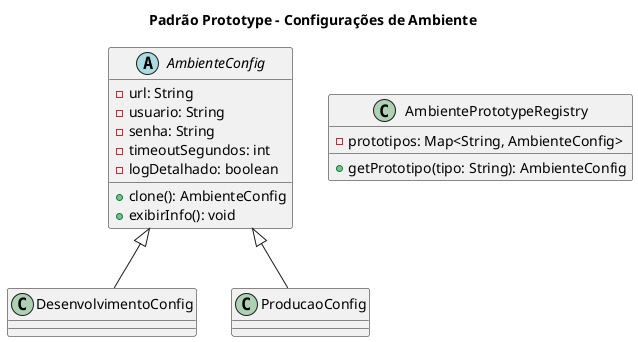 @startuml uml
skinparam style strict
title Padrão Prototype - Configurações de Ambiente

abstract class AmbienteConfig {
  - url: String
  - usuario: String
  - senha: String
  - timeoutSegundos: int
  - logDetalhado: boolean

  + clone(): AmbienteConfig
  + exibirInfo(): void
}

class DesenvolvimentoConfig
class ProducaoConfig

AmbienteConfig <|-- DesenvolvimentoConfig
AmbienteConfig <|-- ProducaoConfig

class AmbientePrototypeRegistry {
  - prototipos: Map<String, AmbienteConfig>
  + getPrototipo(tipo: String): AmbienteConfig
}

@enduml
